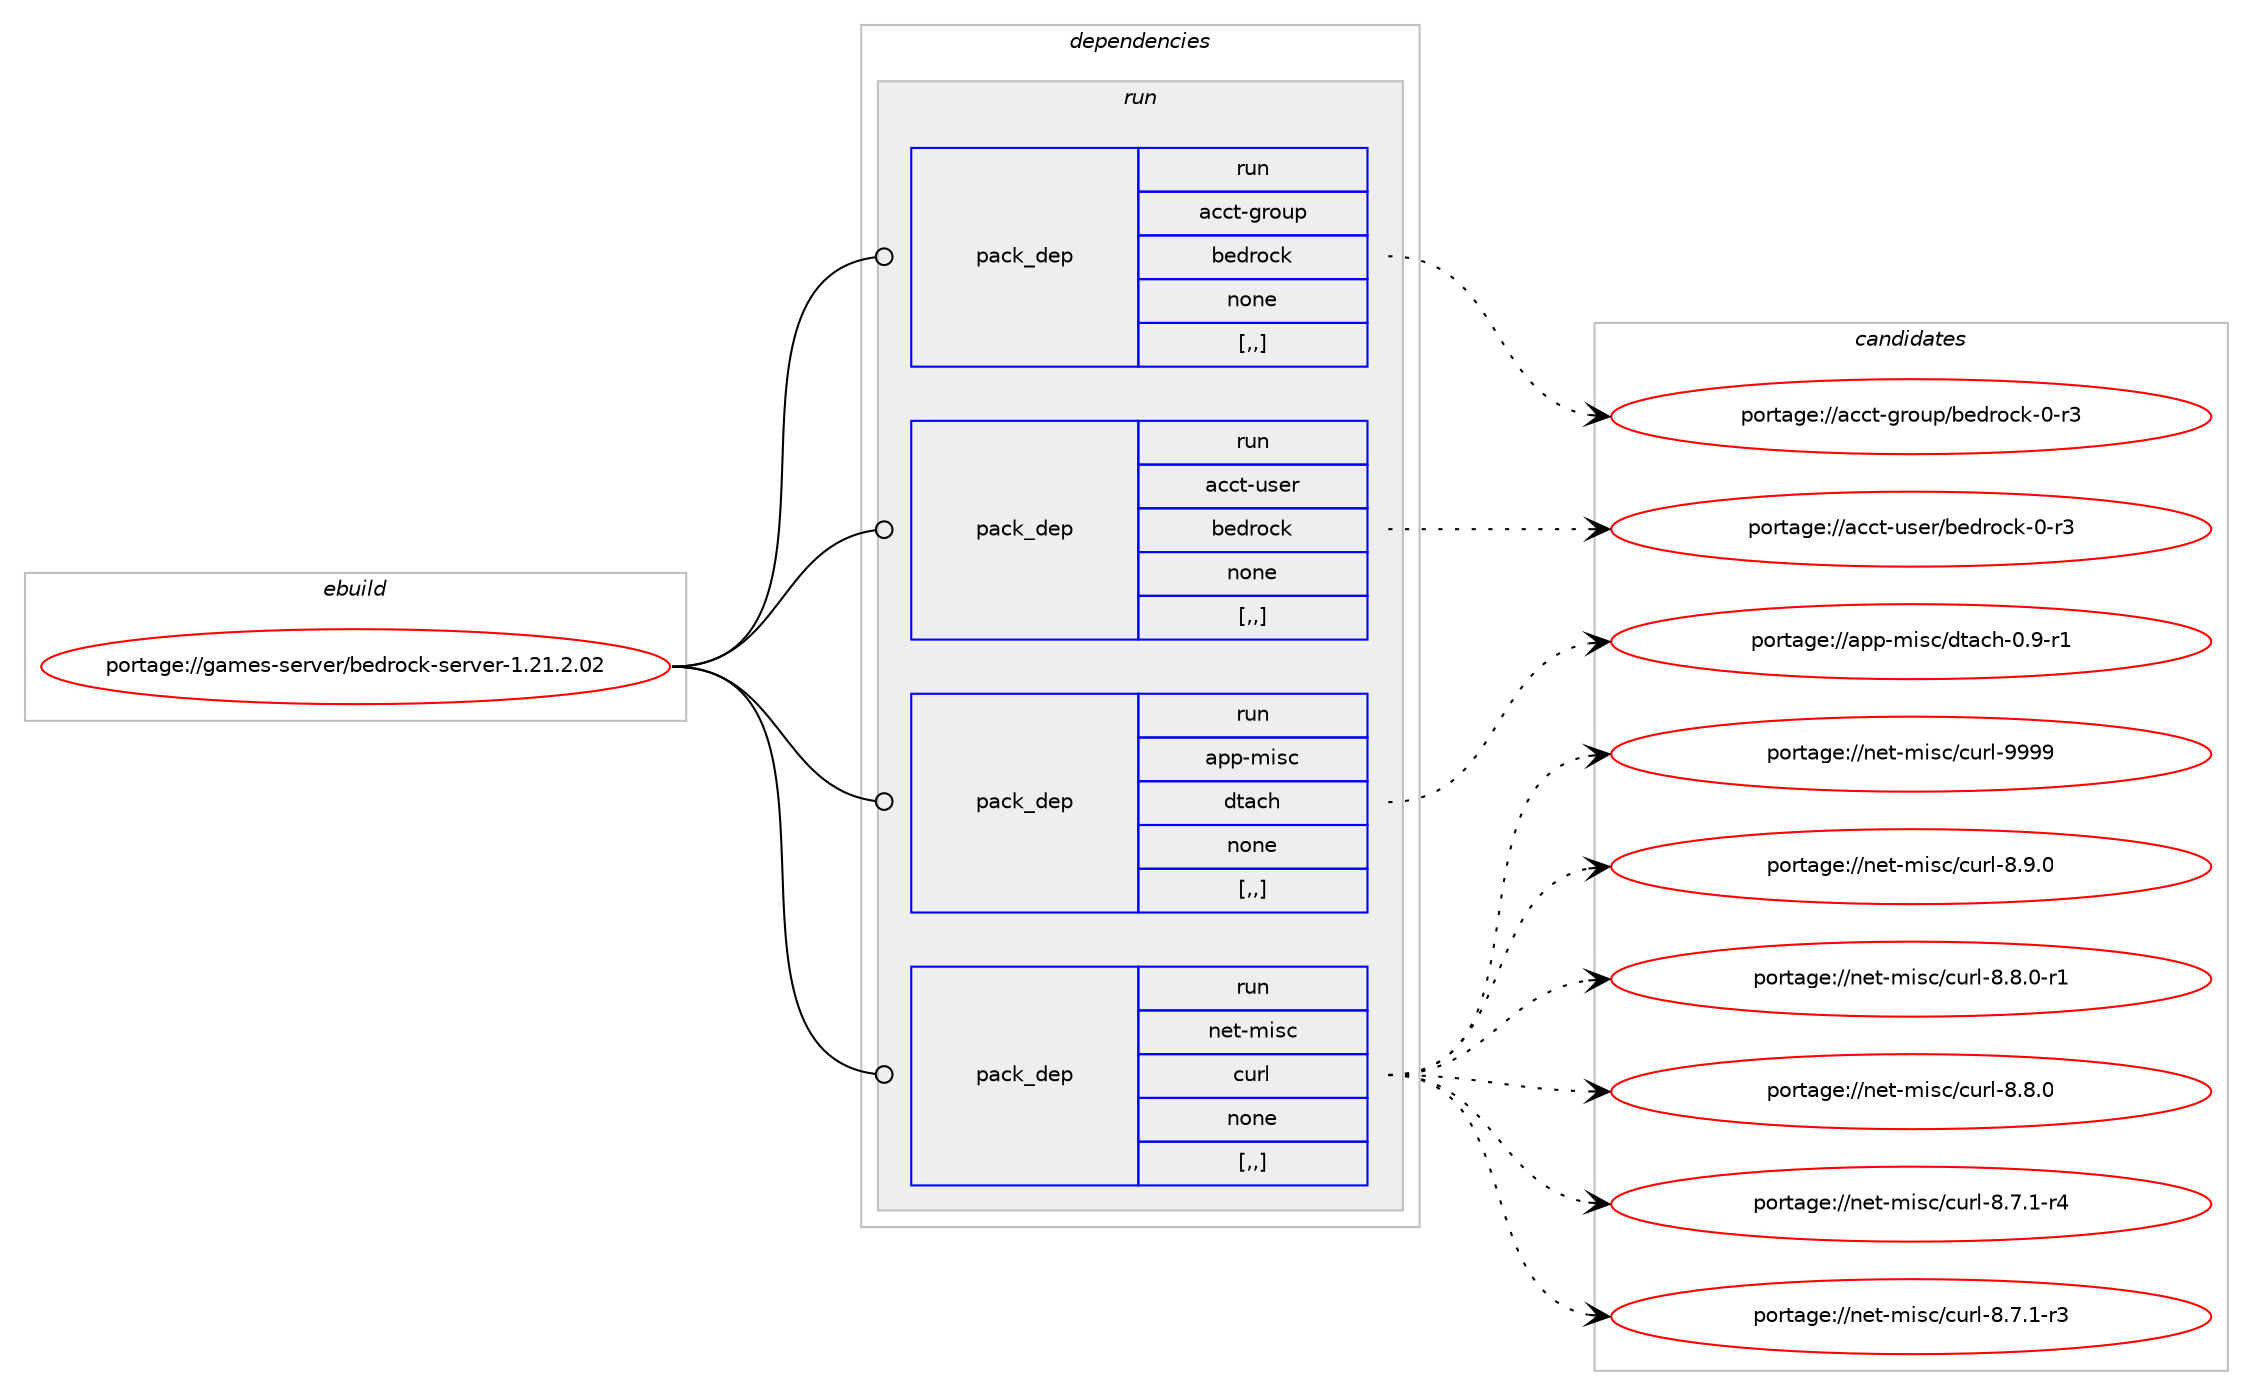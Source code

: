 digraph prolog {

# *************
# Graph options
# *************

newrank=true;
concentrate=true;
compound=true;
graph [rankdir=LR,fontname=Helvetica,fontsize=10,ranksep=1.5];#, ranksep=2.5, nodesep=0.2];
edge  [arrowhead=vee];
node  [fontname=Helvetica,fontsize=10];

# **********
# The ebuild
# **********

subgraph cluster_leftcol {
color=gray;
label=<<i>ebuild</i>>;
id [label="portage://games-server/bedrock-server-1.21.2.02", color=red, width=4, href="../games-server/bedrock-server-1.21.2.02.svg"];
}

# ****************
# The dependencies
# ****************

subgraph cluster_midcol {
color=gray;
label=<<i>dependencies</i>>;
subgraph cluster_compile {
fillcolor="#eeeeee";
style=filled;
label=<<i>compile</i>>;
}
subgraph cluster_compileandrun {
fillcolor="#eeeeee";
style=filled;
label=<<i>compile and run</i>>;
}
subgraph cluster_run {
fillcolor="#eeeeee";
style=filled;
label=<<i>run</i>>;
subgraph pack167090 {
dependency233173 [label=<<TABLE BORDER="0" CELLBORDER="1" CELLSPACING="0" CELLPADDING="4" WIDTH="220"><TR><TD ROWSPAN="6" CELLPADDING="30">pack_dep</TD></TR><TR><TD WIDTH="110">run</TD></TR><TR><TD>acct-group</TD></TR><TR><TD>bedrock</TD></TR><TR><TD>none</TD></TR><TR><TD>[,,]</TD></TR></TABLE>>, shape=none, color=blue];
}
id:e -> dependency233173:w [weight=20,style="solid",arrowhead="odot"];
subgraph pack167091 {
dependency233174 [label=<<TABLE BORDER="0" CELLBORDER="1" CELLSPACING="0" CELLPADDING="4" WIDTH="220"><TR><TD ROWSPAN="6" CELLPADDING="30">pack_dep</TD></TR><TR><TD WIDTH="110">run</TD></TR><TR><TD>acct-user</TD></TR><TR><TD>bedrock</TD></TR><TR><TD>none</TD></TR><TR><TD>[,,]</TD></TR></TABLE>>, shape=none, color=blue];
}
id:e -> dependency233174:w [weight=20,style="solid",arrowhead="odot"];
subgraph pack167092 {
dependency233175 [label=<<TABLE BORDER="0" CELLBORDER="1" CELLSPACING="0" CELLPADDING="4" WIDTH="220"><TR><TD ROWSPAN="6" CELLPADDING="30">pack_dep</TD></TR><TR><TD WIDTH="110">run</TD></TR><TR><TD>app-misc</TD></TR><TR><TD>dtach</TD></TR><TR><TD>none</TD></TR><TR><TD>[,,]</TD></TR></TABLE>>, shape=none, color=blue];
}
id:e -> dependency233175:w [weight=20,style="solid",arrowhead="odot"];
subgraph pack167093 {
dependency233176 [label=<<TABLE BORDER="0" CELLBORDER="1" CELLSPACING="0" CELLPADDING="4" WIDTH="220"><TR><TD ROWSPAN="6" CELLPADDING="30">pack_dep</TD></TR><TR><TD WIDTH="110">run</TD></TR><TR><TD>net-misc</TD></TR><TR><TD>curl</TD></TR><TR><TD>none</TD></TR><TR><TD>[,,]</TD></TR></TABLE>>, shape=none, color=blue];
}
id:e -> dependency233176:w [weight=20,style="solid",arrowhead="odot"];
}
}

# **************
# The candidates
# **************

subgraph cluster_choices {
rank=same;
color=gray;
label=<<i>candidates</i>>;

subgraph choice167090 {
color=black;
nodesep=1;
choice9799991164510311411111711247981011001141119910745484511451 [label="portage://acct-group/bedrock-0-r3", color=red, width=4,href="../acct-group/bedrock-0-r3.svg"];
dependency233173:e -> choice9799991164510311411111711247981011001141119910745484511451:w [style=dotted,weight="100"];
}
subgraph choice167091 {
color=black;
nodesep=1;
choice9799991164511711510111447981011001141119910745484511451 [label="portage://acct-user/bedrock-0-r3", color=red, width=4,href="../acct-user/bedrock-0-r3.svg"];
dependency233174:e -> choice9799991164511711510111447981011001141119910745484511451:w [style=dotted,weight="100"];
}
subgraph choice167092 {
color=black;
nodesep=1;
choice971121124510910511599471001169799104454846574511449 [label="portage://app-misc/dtach-0.9-r1", color=red, width=4,href="../app-misc/dtach-0.9-r1.svg"];
dependency233175:e -> choice971121124510910511599471001169799104454846574511449:w [style=dotted,weight="100"];
}
subgraph choice167093 {
color=black;
nodesep=1;
choice110101116451091051159947991171141084557575757 [label="portage://net-misc/curl-9999", color=red, width=4,href="../net-misc/curl-9999.svg"];
choice11010111645109105115994799117114108455646574648 [label="portage://net-misc/curl-8.9.0", color=red, width=4,href="../net-misc/curl-8.9.0.svg"];
choice110101116451091051159947991171141084556465646484511449 [label="portage://net-misc/curl-8.8.0-r1", color=red, width=4,href="../net-misc/curl-8.8.0-r1.svg"];
choice11010111645109105115994799117114108455646564648 [label="portage://net-misc/curl-8.8.0", color=red, width=4,href="../net-misc/curl-8.8.0.svg"];
choice110101116451091051159947991171141084556465546494511452 [label="portage://net-misc/curl-8.7.1-r4", color=red, width=4,href="../net-misc/curl-8.7.1-r4.svg"];
choice110101116451091051159947991171141084556465546494511451 [label="portage://net-misc/curl-8.7.1-r3", color=red, width=4,href="../net-misc/curl-8.7.1-r3.svg"];
dependency233176:e -> choice110101116451091051159947991171141084557575757:w [style=dotted,weight="100"];
dependency233176:e -> choice11010111645109105115994799117114108455646574648:w [style=dotted,weight="100"];
dependency233176:e -> choice110101116451091051159947991171141084556465646484511449:w [style=dotted,weight="100"];
dependency233176:e -> choice11010111645109105115994799117114108455646564648:w [style=dotted,weight="100"];
dependency233176:e -> choice110101116451091051159947991171141084556465546494511452:w [style=dotted,weight="100"];
dependency233176:e -> choice110101116451091051159947991171141084556465546494511451:w [style=dotted,weight="100"];
}
}

}
